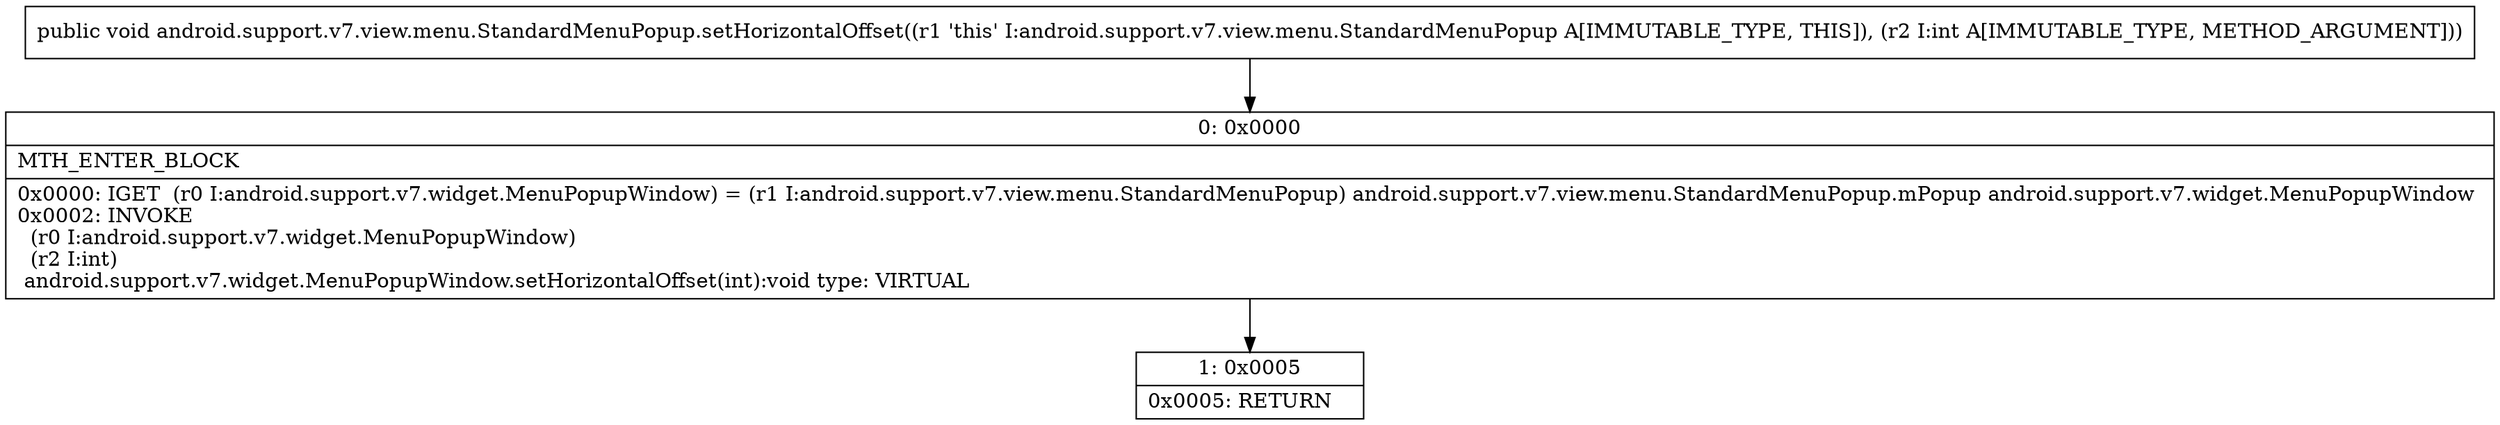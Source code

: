 digraph "CFG forandroid.support.v7.view.menu.StandardMenuPopup.setHorizontalOffset(I)V" {
Node_0 [shape=record,label="{0\:\ 0x0000|MTH_ENTER_BLOCK\l|0x0000: IGET  (r0 I:android.support.v7.widget.MenuPopupWindow) = (r1 I:android.support.v7.view.menu.StandardMenuPopup) android.support.v7.view.menu.StandardMenuPopup.mPopup android.support.v7.widget.MenuPopupWindow \l0x0002: INVOKE  \l  (r0 I:android.support.v7.widget.MenuPopupWindow)\l  (r2 I:int)\l android.support.v7.widget.MenuPopupWindow.setHorizontalOffset(int):void type: VIRTUAL \l}"];
Node_1 [shape=record,label="{1\:\ 0x0005|0x0005: RETURN   \l}"];
MethodNode[shape=record,label="{public void android.support.v7.view.menu.StandardMenuPopup.setHorizontalOffset((r1 'this' I:android.support.v7.view.menu.StandardMenuPopup A[IMMUTABLE_TYPE, THIS]), (r2 I:int A[IMMUTABLE_TYPE, METHOD_ARGUMENT])) }"];
MethodNode -> Node_0;
Node_0 -> Node_1;
}

